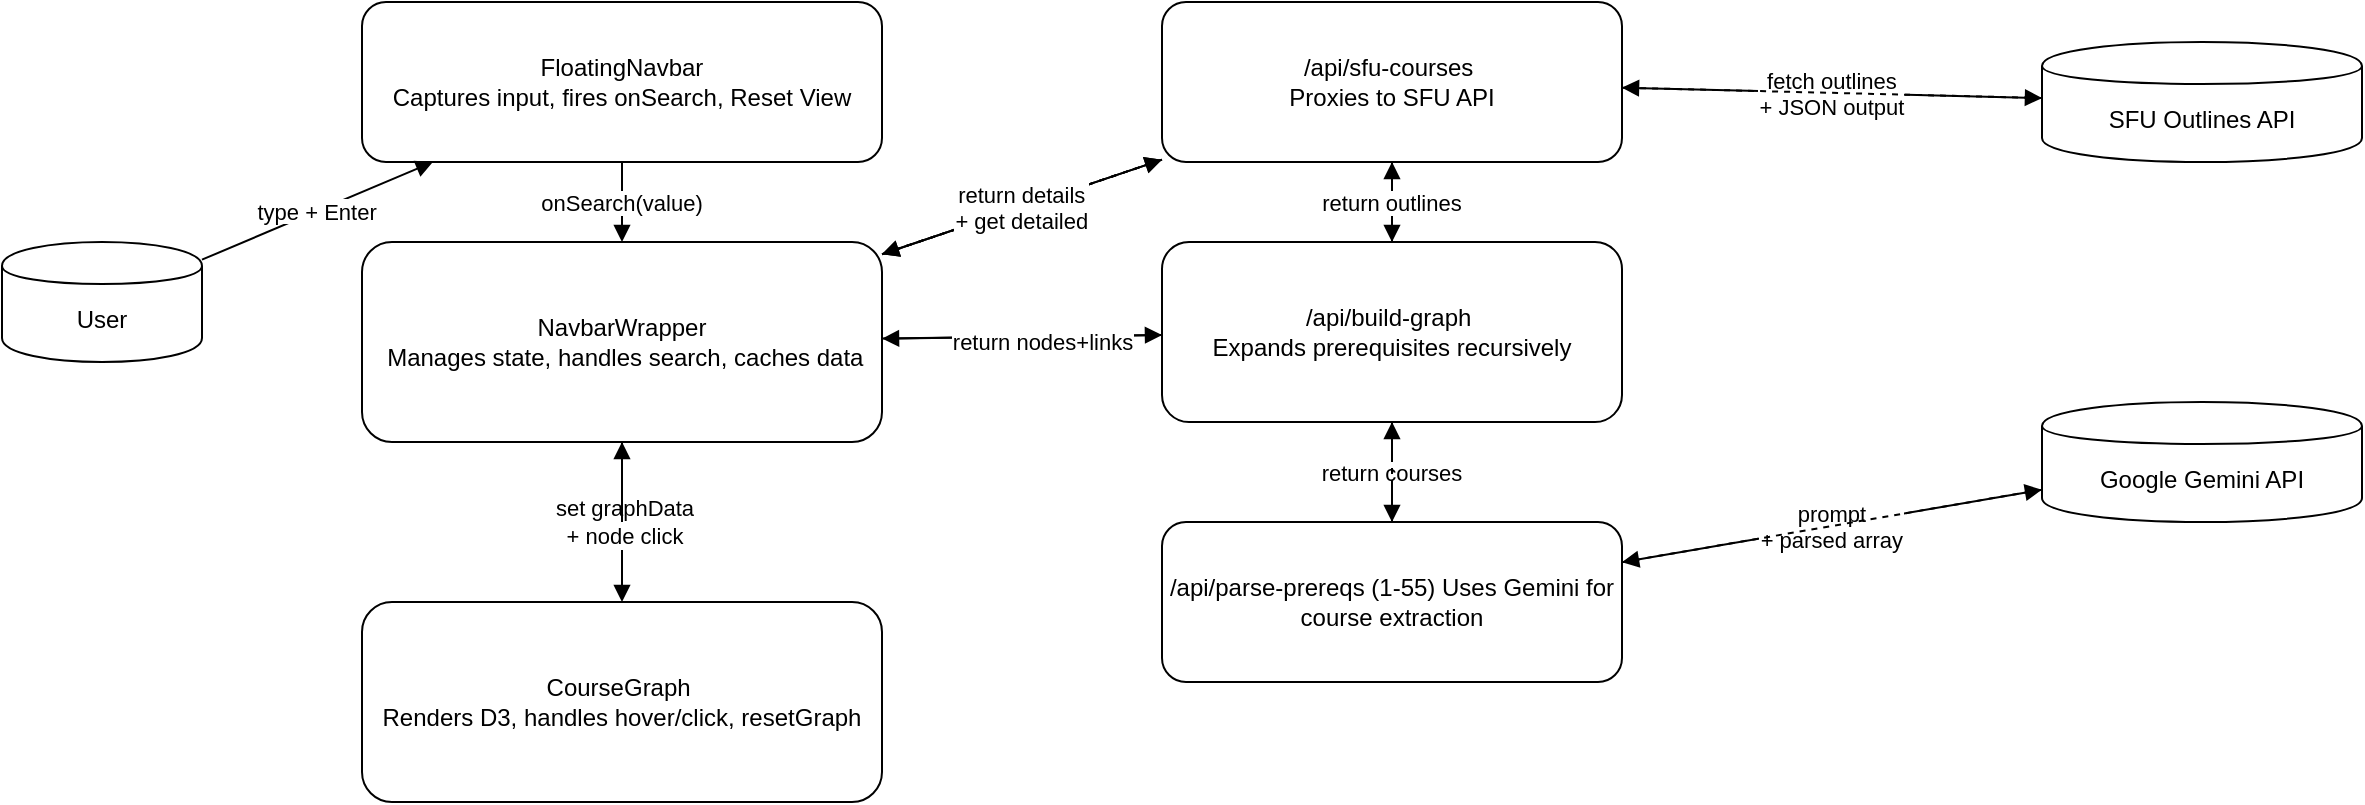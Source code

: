 <mxfile version="27.0.9">
  <diagram name="SFU Course Graph DFD (Improved)" id="eKAzNdAu7IfEroV1cgkg">
    <mxGraphModel dx="996" dy="806" grid="1" gridSize="10" guides="1" tooltips="1" connect="1" arrows="1" fold="1" page="1" pageScale="1" pageWidth="1654" pageHeight="1169" math="0" shadow="0">
      <root>
        <mxCell id="0" />
        <mxCell id="1" parent="0" />
        <mxCell id="khUBSF5W42iCneQy1zpq-1" value="User" style="shape=cylinder;whiteSpace=wrap;html=1;boundedLbl=1;" vertex="1" parent="1">
          <mxGeometry x="40" y="220" width="100" height="60" as="geometry" />
        </mxCell>
        <mxCell id="khUBSF5W42iCneQy1zpq-2" value="SFU Outlines API" style="shape=cylinder;whiteSpace=wrap;html=1;boundedLbl=1;" vertex="1" parent="1">
          <mxGeometry x="1060" y="120" width="160" height="60" as="geometry" />
        </mxCell>
        <mxCell id="khUBSF5W42iCneQy1zpq-3" value="Google Gemini API" style="shape=cylinder;whiteSpace=wrap;html=1;boundedLbl=1;" vertex="1" parent="1">
          <mxGeometry x="1060" y="300" width="160" height="60" as="geometry" />
        </mxCell>
        <mxCell id="khUBSF5W42iCneQy1zpq-4" value="FloatingNavbar&lt;div&gt;Captures input, fires onSearch, Reset View&lt;/div&gt;" style="rounded=1;whiteSpace=wrap;html=1;" vertex="1" parent="1">
          <mxGeometry x="220" y="100" width="260" height="80" as="geometry" />
        </mxCell>
        <mxCell id="khUBSF5W42iCneQy1zpq-5" value="NavbarWrapper&lt;div&gt;&amp;nbsp;Manages state, handles search, caches data&lt;/div&gt;" style="rounded=1;whiteSpace=wrap;html=1;" vertex="1" parent="1">
          <mxGeometry x="220" y="220" width="260" height="100" as="geometry" />
        </mxCell>
        <mxCell id="khUBSF5W42iCneQy1zpq-6" value="CourseGraph&amp;nbsp;&lt;div&gt;Renders D3, handles hover/click, resetGraph&lt;/div&gt;" style="rounded=1;whiteSpace=wrap;html=1;" vertex="1" parent="1">
          <mxGeometry x="220" y="400" width="260" height="100" as="geometry" />
        </mxCell>
        <mxCell id="khUBSF5W42iCneQy1zpq-7" value="/api/sfu-courses&amp;nbsp;&lt;div&gt;Proxies to SFU API&lt;/div&gt;" style="rounded=1;whiteSpace=wrap;html=1;" vertex="1" parent="1">
          <mxGeometry x="620" y="100" width="230" height="80" as="geometry" />
        </mxCell>
        <mxCell id="khUBSF5W42iCneQy1zpq-8" value="/api/build-graph&amp;nbsp;&lt;div&gt;Expands prerequisites recursively&lt;/div&gt;" style="rounded=1;whiteSpace=wrap;html=1;" vertex="1" parent="1">
          <mxGeometry x="620" y="220" width="230" height="90" as="geometry" />
        </mxCell>
        <mxCell id="khUBSF5W42iCneQy1zpq-9" value="/api/parse-prereqs (1-55) Uses Gemini for course extraction" style="rounded=1;whiteSpace=wrap;html=1;" vertex="1" parent="1">
          <mxGeometry x="620" y="360" width="230" height="80" as="geometry" />
        </mxCell>
        <mxCell id="khUBSF5W42iCneQy1zpq-10" value="type + Enter" style="endArrow=block;rounded=1;" edge="1" parent="1" source="khUBSF5W42iCneQy1zpq-1" target="khUBSF5W42iCneQy1zpq-4">
          <mxGeometry relative="1" as="geometry" />
        </mxCell>
        <mxCell id="khUBSF5W42iCneQy1zpq-11" value="onSearch(value)" style="endArrow=block;rounded=1;" edge="1" parent="1" source="khUBSF5W42iCneQy1zpq-4" target="khUBSF5W42iCneQy1zpq-5">
          <mxGeometry relative="1" as="geometry" />
        </mxCell>
        <mxCell id="khUBSF5W42iCneQy1zpq-12" value="GET outlines" style="endArrow=block;rounded=1;" edge="1" parent="1" source="khUBSF5W42iCneQy1zpq-5" target="khUBSF5W42iCneQy1zpq-7">
          <mxGeometry relative="1" as="geometry" />
        </mxCell>
        <mxCell id="khUBSF5W42iCneQy1zpq-13" value="return JSON" style="endArrow=block;rounded=1;dashed=1;" edge="1" parent="1" source="khUBSF5W42iCneQy1zpq-7" target="khUBSF5W42iCneQy1zpq-5">
          <mxGeometry relative="1" as="geometry" />
        </mxCell>
        <mxCell id="khUBSF5W42iCneQy1zpq-14" value="" style="endArrow=block;rounded=1;" edge="1" parent="1" source="khUBSF5W42iCneQy1zpq-5" target="khUBSF5W42iCneQy1zpq-8">
          <mxGeometry x="0.004" relative="1" as="geometry">
            <mxPoint as="offset" />
          </mxGeometry>
        </mxCell>
        <mxCell id="khUBSF5W42iCneQy1zpq-15" value="GET outlines" style="endArrow=block;rounded=1;" edge="1" parent="1" source="khUBSF5W42iCneQy1zpq-8" target="khUBSF5W42iCneQy1zpq-7">
          <mxGeometry relative="1" as="geometry" />
        </mxCell>
        <mxCell id="khUBSF5W42iCneQy1zpq-16" value="return outlines" style="endArrow=block;rounded=1;dashed=1;" edge="1" parent="1" source="khUBSF5W42iCneQy1zpq-7" target="khUBSF5W42iCneQy1zpq-8">
          <mxGeometry relative="1" as="geometry" />
        </mxCell>
        <mxCell id="khUBSF5W42iCneQy1zpq-17" value="return courses" style="endArrow=block;rounded=1;" edge="1" parent="1" source="khUBSF5W42iCneQy1zpq-8" target="khUBSF5W42iCneQy1zpq-9">
          <mxGeometry relative="1" as="geometry" />
        </mxCell>
        <mxCell id="khUBSF5W42iCneQy1zpq-18" value="" style="endArrow=block;rounded=1;dashed=1;" edge="1" parent="1" source="khUBSF5W42iCneQy1zpq-9" target="khUBSF5W42iCneQy1zpq-8">
          <mxGeometry relative="1" as="geometry" />
        </mxCell>
        <mxCell id="khUBSF5W42iCneQy1zpq-19" value="" style="endArrow=block;rounded=1;" edge="1" parent="1" source="khUBSF5W42iCneQy1zpq-8" target="khUBSF5W42iCneQy1zpq-5">
          <mxGeometry x="0.003" relative="1" as="geometry">
            <mxPoint as="offset" />
          </mxGeometry>
        </mxCell>
        <mxCell id="khUBSF5W42iCneQy1zpq-34" value="return nodes+links" style="edgeLabel;html=1;align=center;verticalAlign=middle;resizable=0;points=[];" vertex="1" connectable="0" parent="khUBSF5W42iCneQy1zpq-19">
          <mxGeometry x="-0.133" y="2" relative="1" as="geometry">
            <mxPoint as="offset" />
          </mxGeometry>
        </mxCell>
        <mxCell id="khUBSF5W42iCneQy1zpq-20" value="" style="endArrow=block;rounded=1;" edge="1" parent="1" source="khUBSF5W42iCneQy1zpq-5" target="khUBSF5W42iCneQy1zpq-6">
          <mxGeometry relative="1" as="geometry">
            <mxPoint as="offset" />
          </mxGeometry>
        </mxCell>
        <mxCell id="khUBSF5W42iCneQy1zpq-36" value="set graphData&lt;br style=&quot;padding: 0px; margin: 0px;&quot;&gt;+&amp;nbsp;node click" style="edgeLabel;html=1;align=center;verticalAlign=middle;resizable=0;points=[];" vertex="1" connectable="0" parent="khUBSF5W42iCneQy1zpq-20">
          <mxGeometry x="-0.011" y="1" relative="1" as="geometry">
            <mxPoint as="offset" />
          </mxGeometry>
        </mxCell>
        <mxCell id="khUBSF5W42iCneQy1zpq-21" value="" style="endArrow=block;rounded=1;" edge="1" parent="1" target="khUBSF5W42iCneQy1zpq-5">
          <mxGeometry relative="1" as="geometry">
            <mxPoint x="350" y="360" as="sourcePoint" />
          </mxGeometry>
        </mxCell>
        <mxCell id="khUBSF5W42iCneQy1zpq-22" value="GET details" style="endArrow=block;rounded=1;" edge="1" parent="1" source="khUBSF5W42iCneQy1zpq-5" target="khUBSF5W42iCneQy1zpq-7">
          <mxGeometry relative="1" as="geometry" />
        </mxCell>
        <mxCell id="khUBSF5W42iCneQy1zpq-23" value="return details&#xa;+ get detailed" style="endArrow=block;rounded=1;dashed=1;" edge="1" parent="1" source="khUBSF5W42iCneQy1zpq-7" target="khUBSF5W42iCneQy1zpq-5">
          <mxGeometry relative="1" as="geometry" />
        </mxCell>
        <mxCell id="khUBSF5W42iCneQy1zpq-24" value="fetch outlines&#xa;+ JSON output" style="endArrow=block;rounded=1;" edge="1" parent="1" source="khUBSF5W42iCneQy1zpq-7" target="khUBSF5W42iCneQy1zpq-2">
          <mxGeometry relative="1" as="geometry" />
        </mxCell>
        <mxCell id="khUBSF5W42iCneQy1zpq-25" value="" style="endArrow=block;rounded=1;dashed=1;" edge="1" parent="1" source="khUBSF5W42iCneQy1zpq-2" target="khUBSF5W42iCneQy1zpq-7">
          <mxGeometry relative="1" as="geometry" />
        </mxCell>
        <mxCell id="khUBSF5W42iCneQy1zpq-26" value="prompt&#xa;+ parsed array" style="endArrow=block;rounded=1;" edge="1" parent="1" source="khUBSF5W42iCneQy1zpq-9" target="khUBSF5W42iCneQy1zpq-3">
          <mxGeometry relative="1" as="geometry" />
        </mxCell>
        <mxCell id="khUBSF5W42iCneQy1zpq-27" value="" style="endArrow=block;rounded=1;dashed=1;" edge="1" parent="1" source="khUBSF5W42iCneQy1zpq-3" target="khUBSF5W42iCneQy1zpq-9">
          <mxGeometry relative="1" as="geometry" />
        </mxCell>
      </root>
    </mxGraphModel>
  </diagram>
</mxfile>

